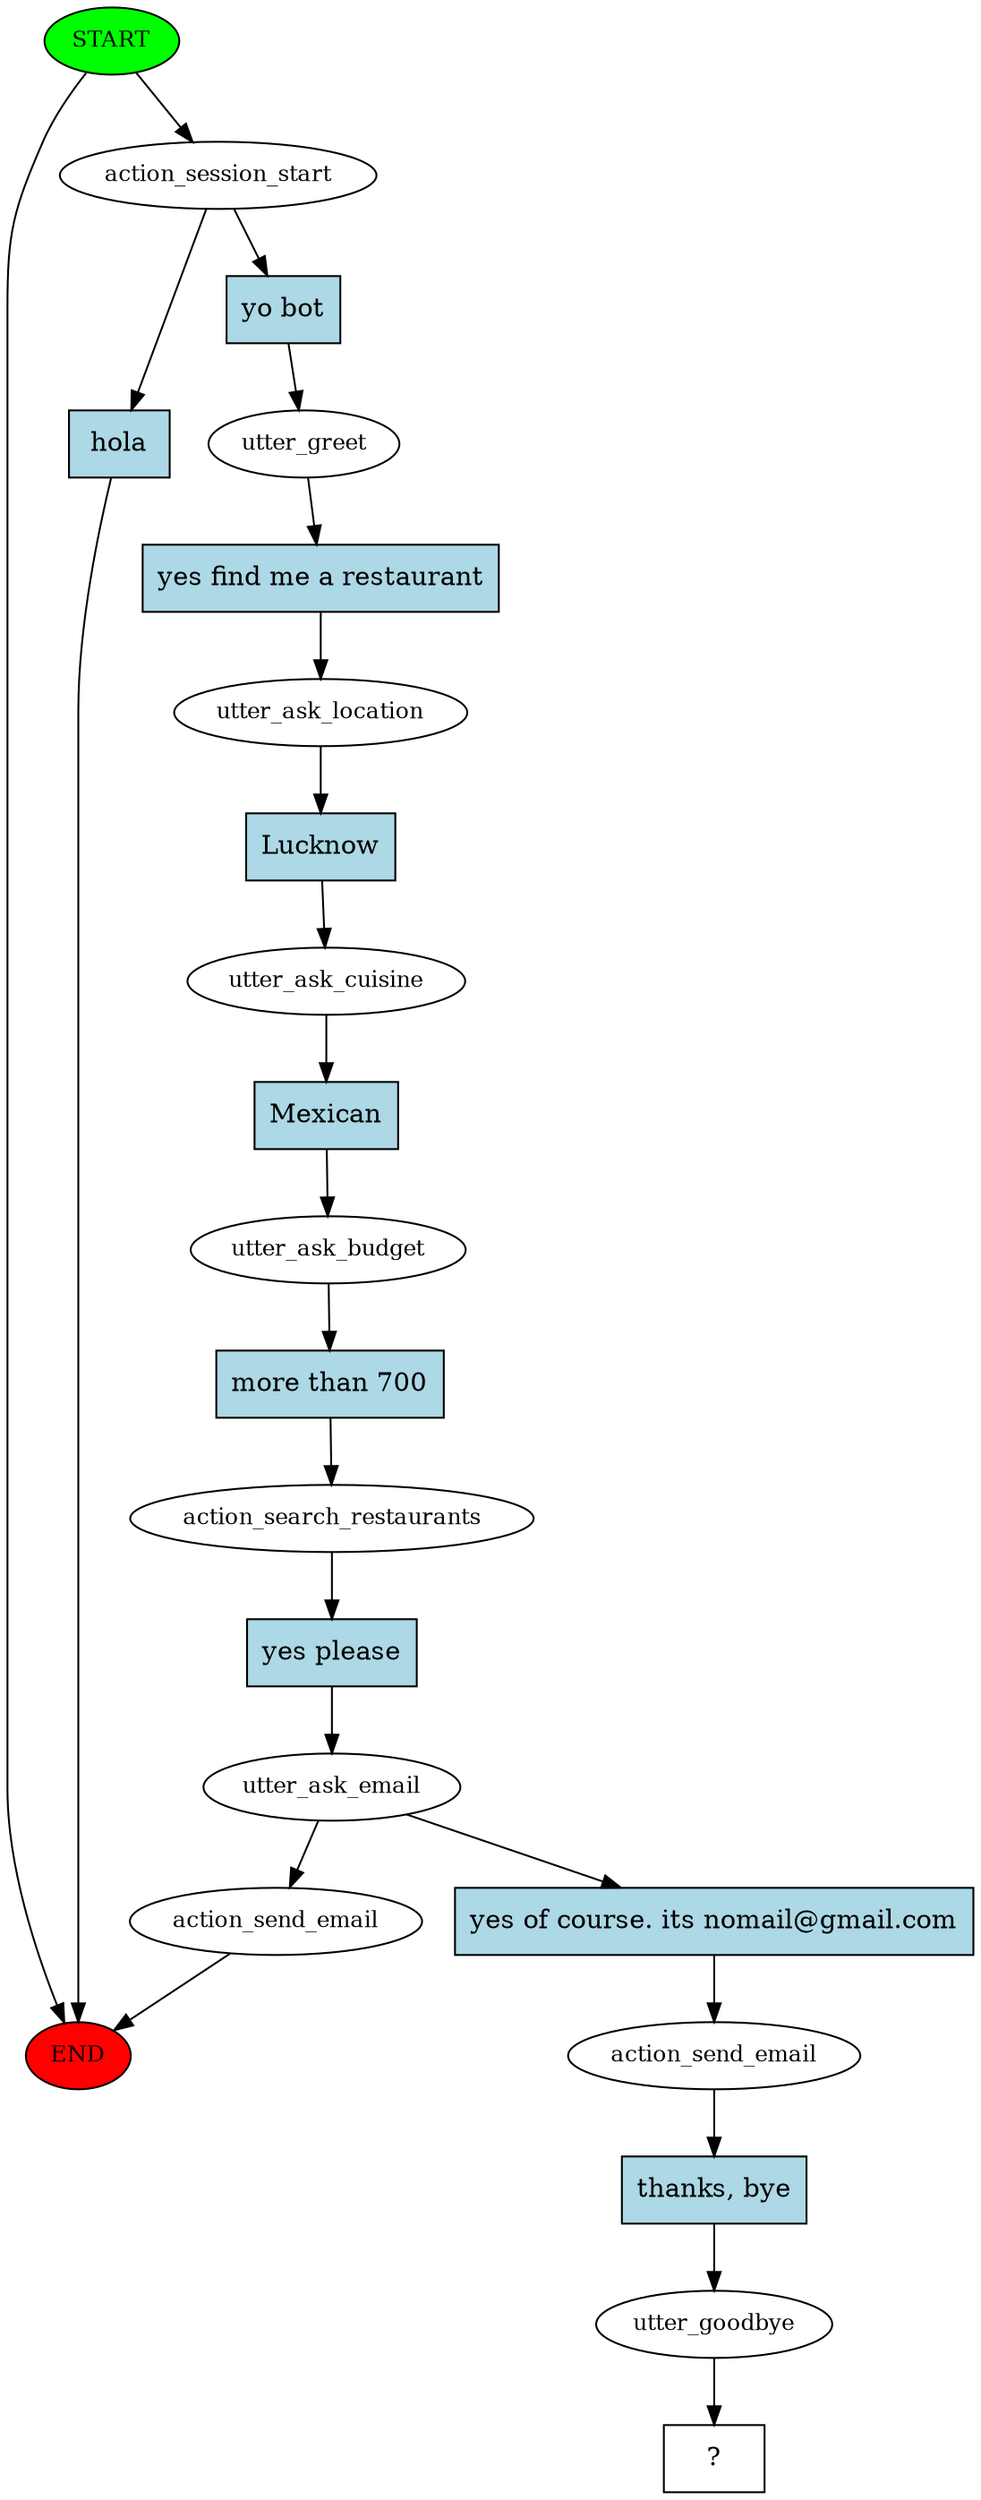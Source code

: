 digraph  {
0 [class="start active", fillcolor=green, fontsize=12, label=START, style=filled];
"-1" [class=end, fillcolor=red, fontsize=12, label=END, style=filled];
1 [class=active, fontsize=12, label=action_session_start];
3 [class=active, fontsize=12, label=utter_greet];
4 [class=active, fontsize=12, label=utter_ask_location];
5 [class=active, fontsize=12, label=utter_ask_cuisine];
6 [class=active, fontsize=12, label=utter_ask_budget];
7 [class=active, fontsize=12, label=action_search_restaurants];
8 [class=active, fontsize=12, label=utter_ask_email];
9 [class="", fontsize=12, label=action_send_email];
17 [class=active, fontsize=12, label=action_send_email];
18 [class=active, fontsize=12, label=utter_goodbye];
19 [class="intent dashed active", label="  ?  ", shape=rect];
20 [class=intent, fillcolor=lightblue, label=hola, shape=rect, style=filled];
21 [class="intent active", fillcolor=lightblue, label="yo bot", shape=rect, style=filled];
22 [class="intent active", fillcolor=lightblue, label="yes find me a restaurant", shape=rect, style=filled];
23 [class="intent active", fillcolor=lightblue, label=Lucknow, shape=rect, style=filled];
24 [class="intent active", fillcolor=lightblue, label=Mexican, shape=rect, style=filled];
25 [class="intent active", fillcolor=lightblue, label="more than 700", shape=rect, style=filled];
26 [class="intent active", fillcolor=lightblue, label="yes please", shape=rect, style=filled];
27 [class="intent active", fillcolor=lightblue, label="yes of course. its nomail@gmail.com", shape=rect, style=filled];
28 [class="intent active", fillcolor=lightblue, label="thanks, bye", shape=rect, style=filled];
0 -> "-1"  [class="", key=NONE, label=""];
0 -> 1  [class=active, key=NONE, label=""];
1 -> 20  [class="", key=0];
1 -> 21  [class=active, key=0];
3 -> 22  [class=active, key=0];
4 -> 23  [class=active, key=0];
5 -> 24  [class=active, key=0];
6 -> 25  [class=active, key=0];
7 -> 26  [class=active, key=0];
8 -> 9  [class="", key=NONE, label=""];
8 -> 27  [class=active, key=0];
9 -> "-1"  [class="", key=NONE, label=""];
17 -> 28  [class=active, key=0];
18 -> 19  [class=active, key=NONE, label=""];
20 -> "-1"  [class="", key=0];
21 -> 3  [class=active, key=0];
22 -> 4  [class=active, key=0];
23 -> 5  [class=active, key=0];
24 -> 6  [class=active, key=0];
25 -> 7  [class=active, key=0];
26 -> 8  [class=active, key=0];
27 -> 17  [class=active, key=0];
28 -> 18  [class=active, key=0];
}
